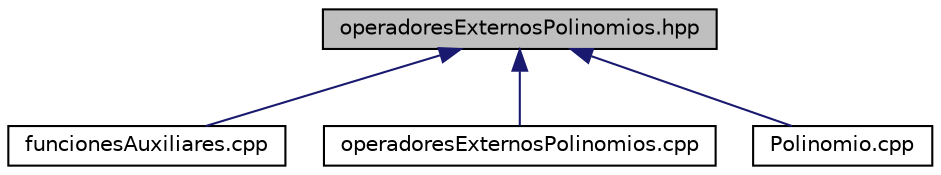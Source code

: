 digraph "operadoresExternosPolinomios.hpp"
{
  edge [fontname="Helvetica",fontsize="10",labelfontname="Helvetica",labelfontsize="10"];
  node [fontname="Helvetica",fontsize="10",shape=record];
  Node1 [label="operadoresExternosPolinomios.hpp",height=0.2,width=0.4,color="black", fillcolor="grey75", style="filled", fontcolor="black"];
  Node1 -> Node2 [dir="back",color="midnightblue",fontsize="10",style="solid",fontname="Helvetica"];
  Node2 [label="funcionesAuxiliares.cpp",height=0.2,width=0.4,color="black", fillcolor="white", style="filled",URL="$funcionesAuxiliares_8cpp.html",tooltip="Código de las funciones auxiliares para el programa principal de la práctica 2. "];
  Node1 -> Node3 [dir="back",color="midnightblue",fontsize="10",style="solid",fontname="Helvetica"];
  Node3 [label="operadoresExternosPolinomios.cpp",height=0.2,width=0.4,color="black", fillcolor="white", style="filled",URL="$operadoresExternosPolinomios_8cpp.html",tooltip="Fichero que contiene el código de las funciones de la clase Polinomio. "];
  Node1 -> Node4 [dir="back",color="midnightblue",fontsize="10",style="solid",fontname="Helvetica"];
  Node4 [label="Polinomio.cpp",height=0.2,width=0.4,color="black", fillcolor="white", style="filled",URL="$Polinomio_8cpp.html",tooltip="Fichero que contiene el código de las funciones de la clase Polinomio. "];
}
